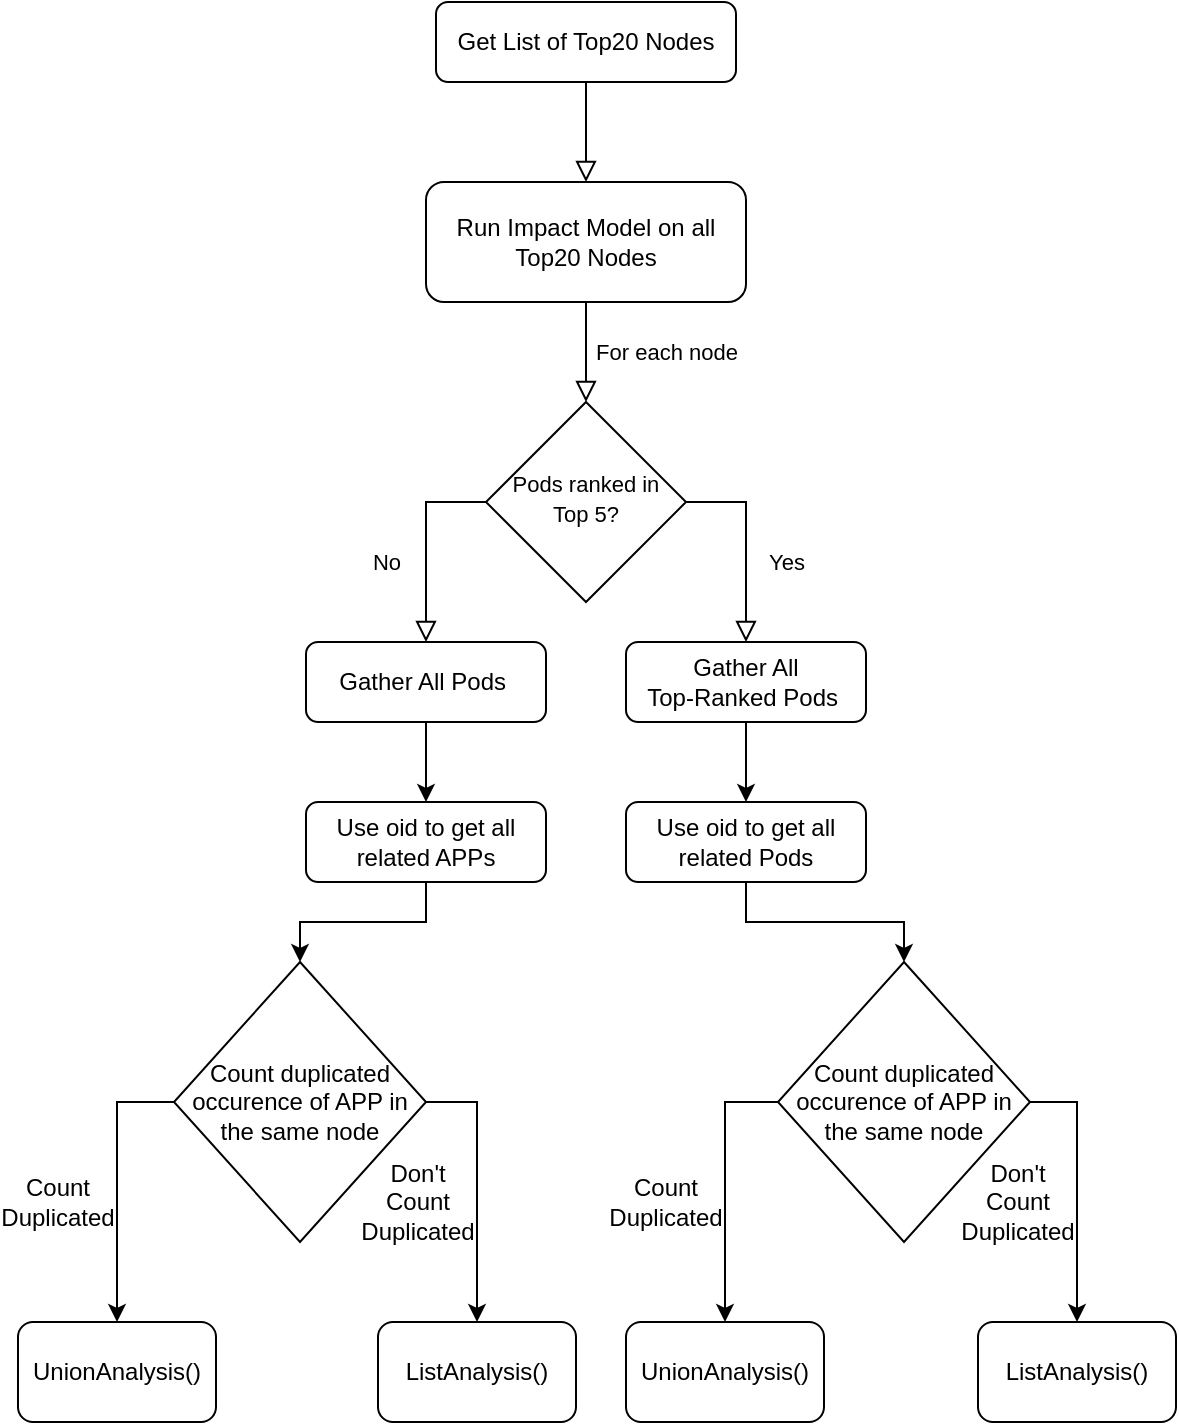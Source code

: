 <mxfile version="14.2.7" type="github">
  <diagram id="C5RBs43oDa-KdzZeNtuy" name="Page-1">
    <mxGraphModel dx="988" dy="589" grid="1" gridSize="10" guides="1" tooltips="1" connect="1" arrows="1" fold="1" page="1" pageScale="1" pageWidth="827" pageHeight="1169" math="0" shadow="0">
      <root>
        <mxCell id="WIyWlLk6GJQsqaUBKTNV-0" />
        <mxCell id="WIyWlLk6GJQsqaUBKTNV-1" parent="WIyWlLk6GJQsqaUBKTNV-0" />
        <mxCell id="WIyWlLk6GJQsqaUBKTNV-2" value="" style="rounded=0;html=1;jettySize=auto;orthogonalLoop=1;fontSize=11;endArrow=block;endFill=0;endSize=8;strokeWidth=1;shadow=0;labelBackgroundColor=none;edgeStyle=orthogonalEdgeStyle;" parent="WIyWlLk6GJQsqaUBKTNV-1" source="WIyWlLk6GJQsqaUBKTNV-3" edge="1">
          <mxGeometry relative="1" as="geometry">
            <mxPoint x="414" y="170" as="targetPoint" />
            <Array as="points">
              <mxPoint x="414" y="130" />
              <mxPoint x="414" y="130" />
            </Array>
          </mxGeometry>
        </mxCell>
        <mxCell id="WIyWlLk6GJQsqaUBKTNV-3" value="Get List of Top20 Nodes" style="rounded=1;whiteSpace=wrap;html=1;fontSize=12;glass=0;strokeWidth=1;shadow=0;" parent="WIyWlLk6GJQsqaUBKTNV-1" vertex="1">
          <mxGeometry x="339" y="80" width="150" height="40" as="geometry" />
        </mxCell>
        <mxCell id="WIyWlLk6GJQsqaUBKTNV-4" value="For each node" style="rounded=0;html=1;jettySize=auto;orthogonalLoop=1;fontSize=11;endArrow=block;endFill=0;endSize=8;strokeWidth=1;shadow=0;labelBackgroundColor=none;edgeStyle=orthogonalEdgeStyle;exitX=0.5;exitY=1;exitDx=0;exitDy=0;" parent="WIyWlLk6GJQsqaUBKTNV-1" source="tvDGTtGMjyp61BlsNUUy-0" target="WIyWlLk6GJQsqaUBKTNV-10" edge="1">
          <mxGeometry y="40" relative="1" as="geometry">
            <mxPoint as="offset" />
            <mxPoint x="414" y="250" as="sourcePoint" />
          </mxGeometry>
        </mxCell>
        <mxCell id="WIyWlLk6GJQsqaUBKTNV-8" value="No" style="rounded=0;html=1;jettySize=auto;orthogonalLoop=1;fontSize=11;endArrow=block;endFill=0;endSize=8;strokeWidth=1;shadow=0;labelBackgroundColor=none;edgeStyle=orthogonalEdgeStyle;entryX=0.5;entryY=0;entryDx=0;entryDy=0;exitX=0;exitY=0.5;exitDx=0;exitDy=0;" parent="WIyWlLk6GJQsqaUBKTNV-1" source="WIyWlLk6GJQsqaUBKTNV-10" target="WIyWlLk6GJQsqaUBKTNV-11" edge="1">
          <mxGeometry x="0.2" y="-20" relative="1" as="geometry">
            <mxPoint as="offset" />
            <Array as="points">
              <mxPoint x="334" y="330" />
            </Array>
          </mxGeometry>
        </mxCell>
        <mxCell id="WIyWlLk6GJQsqaUBKTNV-9" value="Yes" style="edgeStyle=orthogonalEdgeStyle;rounded=0;html=1;jettySize=auto;orthogonalLoop=1;fontSize=11;endArrow=block;endFill=0;endSize=8;strokeWidth=1;shadow=0;labelBackgroundColor=none;exitX=1;exitY=0.5;exitDx=0;exitDy=0;" parent="WIyWlLk6GJQsqaUBKTNV-1" source="WIyWlLk6GJQsqaUBKTNV-10" target="WIyWlLk6GJQsqaUBKTNV-12" edge="1">
          <mxGeometry x="0.2" y="20" relative="1" as="geometry">
            <mxPoint as="offset" />
          </mxGeometry>
        </mxCell>
        <mxCell id="WIyWlLk6GJQsqaUBKTNV-10" value="&lt;font style=&quot;font-size: 11px&quot;&gt;Pods ranked in Top 5?&lt;/font&gt;" style="rhombus;whiteSpace=wrap;html=1;shadow=0;fontFamily=Helvetica;fontSize=12;align=center;strokeWidth=1;spacing=6;spacingTop=-4;" parent="WIyWlLk6GJQsqaUBKTNV-1" vertex="1">
          <mxGeometry x="364" y="280" width="100" height="100" as="geometry" />
        </mxCell>
        <mxCell id="tvDGTtGMjyp61BlsNUUy-5" style="edgeStyle=orthogonalEdgeStyle;rounded=0;orthogonalLoop=1;jettySize=auto;html=1;entryX=0.5;entryY=0;entryDx=0;entryDy=0;" edge="1" parent="WIyWlLk6GJQsqaUBKTNV-1" source="WIyWlLk6GJQsqaUBKTNV-11" target="tvDGTtGMjyp61BlsNUUy-3">
          <mxGeometry relative="1" as="geometry" />
        </mxCell>
        <mxCell id="WIyWlLk6GJQsqaUBKTNV-11" value="Gather All Pods&amp;nbsp;" style="rounded=1;whiteSpace=wrap;html=1;fontSize=12;glass=0;strokeWidth=1;shadow=0;" parent="WIyWlLk6GJQsqaUBKTNV-1" vertex="1">
          <mxGeometry x="274" y="400" width="120" height="40" as="geometry" />
        </mxCell>
        <mxCell id="tvDGTtGMjyp61BlsNUUy-6" style="edgeStyle=orthogonalEdgeStyle;rounded=0;orthogonalLoop=1;jettySize=auto;html=1;entryX=0.5;entryY=0;entryDx=0;entryDy=0;" edge="1" parent="WIyWlLk6GJQsqaUBKTNV-1" source="WIyWlLk6GJQsqaUBKTNV-12" target="tvDGTtGMjyp61BlsNUUy-4">
          <mxGeometry relative="1" as="geometry" />
        </mxCell>
        <mxCell id="WIyWlLk6GJQsqaUBKTNV-12" value="Gather All &lt;br&gt;Top-Ranked Pods&amp;nbsp;" style="rounded=1;whiteSpace=wrap;html=1;fontSize=12;glass=0;strokeWidth=1;shadow=0;" parent="WIyWlLk6GJQsqaUBKTNV-1" vertex="1">
          <mxGeometry x="434" y="400" width="120" height="40" as="geometry" />
        </mxCell>
        <mxCell id="tvDGTtGMjyp61BlsNUUy-0" value="Run Impact Model on all Top20 Nodes" style="rounded=1;whiteSpace=wrap;html=1;" vertex="1" parent="WIyWlLk6GJQsqaUBKTNV-1">
          <mxGeometry x="334" y="170" width="160" height="60" as="geometry" />
        </mxCell>
        <mxCell id="tvDGTtGMjyp61BlsNUUy-10" style="edgeStyle=orthogonalEdgeStyle;rounded=0;orthogonalLoop=1;jettySize=auto;html=1;entryX=0.5;entryY=0;entryDx=0;entryDy=0;" edge="1" parent="WIyWlLk6GJQsqaUBKTNV-1" source="tvDGTtGMjyp61BlsNUUy-3" target="tvDGTtGMjyp61BlsNUUy-8">
          <mxGeometry relative="1" as="geometry" />
        </mxCell>
        <mxCell id="tvDGTtGMjyp61BlsNUUy-3" value="Use oid to get all related APPs" style="rounded=1;whiteSpace=wrap;html=1;fontSize=12;glass=0;strokeWidth=1;shadow=0;" vertex="1" parent="WIyWlLk6GJQsqaUBKTNV-1">
          <mxGeometry x="274" y="480" width="120" height="40" as="geometry" />
        </mxCell>
        <mxCell id="tvDGTtGMjyp61BlsNUUy-11" style="edgeStyle=orthogonalEdgeStyle;rounded=0;orthogonalLoop=1;jettySize=auto;html=1;" edge="1" parent="WIyWlLk6GJQsqaUBKTNV-1" source="tvDGTtGMjyp61BlsNUUy-4" target="tvDGTtGMjyp61BlsNUUy-9">
          <mxGeometry relative="1" as="geometry" />
        </mxCell>
        <mxCell id="tvDGTtGMjyp61BlsNUUy-4" value="Use oid to get all related Pods" style="rounded=1;whiteSpace=wrap;html=1;fontSize=12;glass=0;strokeWidth=1;shadow=0;" vertex="1" parent="WIyWlLk6GJQsqaUBKTNV-1">
          <mxGeometry x="434" y="480" width="120" height="40" as="geometry" />
        </mxCell>
        <mxCell id="tvDGTtGMjyp61BlsNUUy-18" style="edgeStyle=orthogonalEdgeStyle;rounded=0;orthogonalLoop=1;jettySize=auto;html=1;exitX=1;exitY=0.5;exitDx=0;exitDy=0;" edge="1" parent="WIyWlLk6GJQsqaUBKTNV-1" source="tvDGTtGMjyp61BlsNUUy-8" target="tvDGTtGMjyp61BlsNUUy-13">
          <mxGeometry relative="1" as="geometry" />
        </mxCell>
        <mxCell id="tvDGTtGMjyp61BlsNUUy-20" style="edgeStyle=orthogonalEdgeStyle;rounded=0;orthogonalLoop=1;jettySize=auto;html=1;exitX=0;exitY=0.5;exitDx=0;exitDy=0;" edge="1" parent="WIyWlLk6GJQsqaUBKTNV-1" source="tvDGTtGMjyp61BlsNUUy-8" target="tvDGTtGMjyp61BlsNUUy-12">
          <mxGeometry relative="1" as="geometry" />
        </mxCell>
        <mxCell id="tvDGTtGMjyp61BlsNUUy-8" value="&lt;span&gt;Count duplicated occurence of APP in the same node&lt;/span&gt;" style="rhombus;whiteSpace=wrap;html=1;" vertex="1" parent="WIyWlLk6GJQsqaUBKTNV-1">
          <mxGeometry x="208" y="560" width="126" height="140" as="geometry" />
        </mxCell>
        <mxCell id="tvDGTtGMjyp61BlsNUUy-19" style="edgeStyle=orthogonalEdgeStyle;rounded=0;orthogonalLoop=1;jettySize=auto;html=1;entryX=0.5;entryY=0;entryDx=0;entryDy=0;exitX=0;exitY=0.5;exitDx=0;exitDy=0;" edge="1" parent="WIyWlLk6GJQsqaUBKTNV-1" source="tvDGTtGMjyp61BlsNUUy-9" target="tvDGTtGMjyp61BlsNUUy-14">
          <mxGeometry relative="1" as="geometry" />
        </mxCell>
        <mxCell id="tvDGTtGMjyp61BlsNUUy-21" style="edgeStyle=orthogonalEdgeStyle;rounded=0;orthogonalLoop=1;jettySize=auto;html=1;exitX=1;exitY=0.5;exitDx=0;exitDy=0;" edge="1" parent="WIyWlLk6GJQsqaUBKTNV-1" source="tvDGTtGMjyp61BlsNUUy-9" target="tvDGTtGMjyp61BlsNUUy-15">
          <mxGeometry relative="1" as="geometry" />
        </mxCell>
        <mxCell id="tvDGTtGMjyp61BlsNUUy-9" value="&lt;span&gt;Count duplicated occurence of APP in the same node&lt;/span&gt;" style="rhombus;whiteSpace=wrap;html=1;" vertex="1" parent="WIyWlLk6GJQsqaUBKTNV-1">
          <mxGeometry x="510" y="560" width="126" height="140" as="geometry" />
        </mxCell>
        <mxCell id="tvDGTtGMjyp61BlsNUUy-12" value="UnionAnalysis()" style="rounded=1;whiteSpace=wrap;html=1;" vertex="1" parent="WIyWlLk6GJQsqaUBKTNV-1">
          <mxGeometry x="130" y="740" width="99" height="50" as="geometry" />
        </mxCell>
        <mxCell id="tvDGTtGMjyp61BlsNUUy-13" value="ListAnalysis()" style="rounded=1;whiteSpace=wrap;html=1;" vertex="1" parent="WIyWlLk6GJQsqaUBKTNV-1">
          <mxGeometry x="310" y="740" width="99" height="50" as="geometry" />
        </mxCell>
        <mxCell id="tvDGTtGMjyp61BlsNUUy-14" value="UnionAnalysis()" style="rounded=1;whiteSpace=wrap;html=1;" vertex="1" parent="WIyWlLk6GJQsqaUBKTNV-1">
          <mxGeometry x="434" y="740" width="99" height="50" as="geometry" />
        </mxCell>
        <mxCell id="tvDGTtGMjyp61BlsNUUy-15" value="ListAnalysis()" style="rounded=1;whiteSpace=wrap;html=1;" vertex="1" parent="WIyWlLk6GJQsqaUBKTNV-1">
          <mxGeometry x="610" y="740" width="99" height="50" as="geometry" />
        </mxCell>
        <mxCell id="tvDGTtGMjyp61BlsNUUy-22" value="Count Duplicated" style="text;html=1;strokeColor=none;fillColor=none;align=center;verticalAlign=middle;whiteSpace=wrap;rounded=0;" vertex="1" parent="WIyWlLk6GJQsqaUBKTNV-1">
          <mxGeometry x="130" y="670" width="40" height="20" as="geometry" />
        </mxCell>
        <mxCell id="tvDGTtGMjyp61BlsNUUy-24" value="Count Duplicated" style="text;html=1;strokeColor=none;fillColor=none;align=center;verticalAlign=middle;whiteSpace=wrap;rounded=0;" vertex="1" parent="WIyWlLk6GJQsqaUBKTNV-1">
          <mxGeometry x="434" y="670" width="40" height="20" as="geometry" />
        </mxCell>
        <mxCell id="tvDGTtGMjyp61BlsNUUy-26" value="Don&#39;t Count Duplicated" style="text;html=1;strokeColor=none;fillColor=none;align=center;verticalAlign=middle;whiteSpace=wrap;rounded=0;" vertex="1" parent="WIyWlLk6GJQsqaUBKTNV-1">
          <mxGeometry x="310" y="670" width="40" height="20" as="geometry" />
        </mxCell>
        <mxCell id="tvDGTtGMjyp61BlsNUUy-27" value="Don&#39;t Count Duplicated" style="text;html=1;strokeColor=none;fillColor=none;align=center;verticalAlign=middle;whiteSpace=wrap;rounded=0;" vertex="1" parent="WIyWlLk6GJQsqaUBKTNV-1">
          <mxGeometry x="610" y="670" width="40" height="20" as="geometry" />
        </mxCell>
      </root>
    </mxGraphModel>
  </diagram>
</mxfile>
